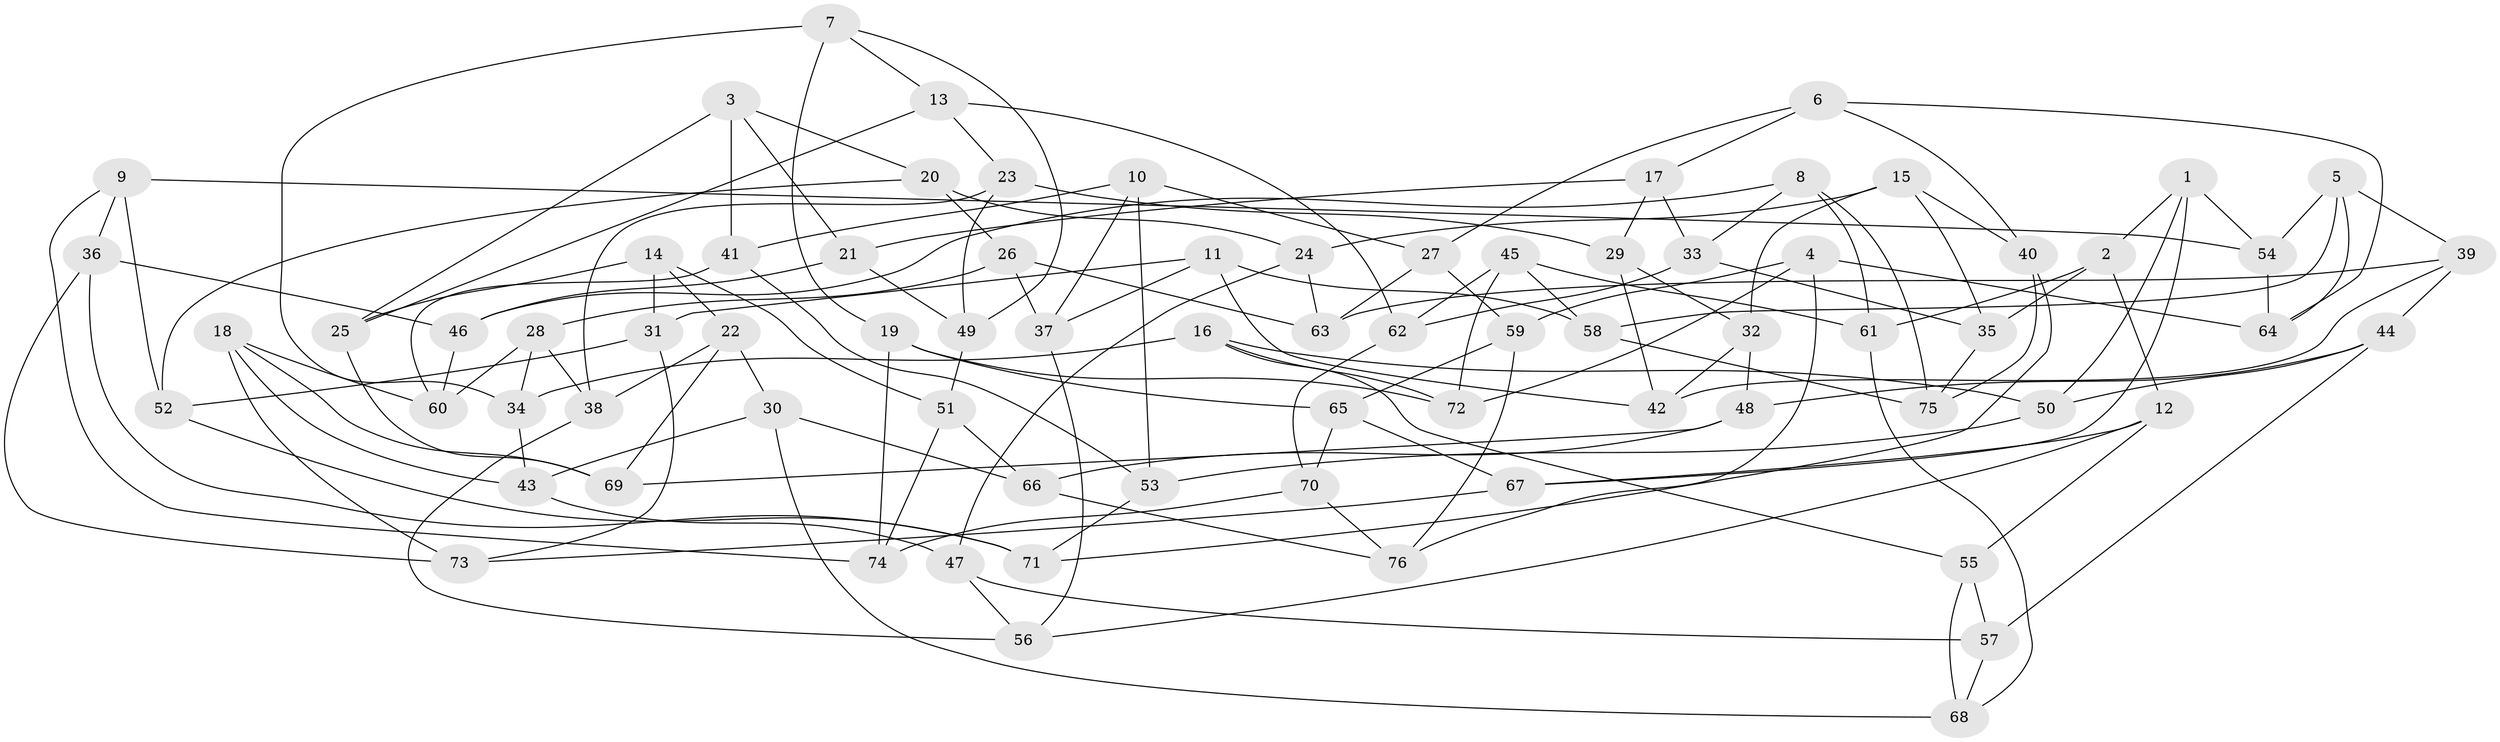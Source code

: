 // coarse degree distribution, {6: 0.18867924528301888, 4: 0.660377358490566, 3: 0.03773584905660377, 12: 0.018867924528301886, 7: 0.018867924528301886, 9: 0.018867924528301886, 5: 0.03773584905660377, 8: 0.018867924528301886}
// Generated by graph-tools (version 1.1) at 2025/20/03/04/25 18:20:31]
// undirected, 76 vertices, 152 edges
graph export_dot {
graph [start="1"]
  node [color=gray90,style=filled];
  1;
  2;
  3;
  4;
  5;
  6;
  7;
  8;
  9;
  10;
  11;
  12;
  13;
  14;
  15;
  16;
  17;
  18;
  19;
  20;
  21;
  22;
  23;
  24;
  25;
  26;
  27;
  28;
  29;
  30;
  31;
  32;
  33;
  34;
  35;
  36;
  37;
  38;
  39;
  40;
  41;
  42;
  43;
  44;
  45;
  46;
  47;
  48;
  49;
  50;
  51;
  52;
  53;
  54;
  55;
  56;
  57;
  58;
  59;
  60;
  61;
  62;
  63;
  64;
  65;
  66;
  67;
  68;
  69;
  70;
  71;
  72;
  73;
  74;
  75;
  76;
  1 -- 67;
  1 -- 2;
  1 -- 54;
  1 -- 50;
  2 -- 12;
  2 -- 61;
  2 -- 35;
  3 -- 21;
  3 -- 25;
  3 -- 20;
  3 -- 41;
  4 -- 76;
  4 -- 64;
  4 -- 59;
  4 -- 72;
  5 -- 54;
  5 -- 64;
  5 -- 39;
  5 -- 58;
  6 -- 64;
  6 -- 40;
  6 -- 17;
  6 -- 27;
  7 -- 19;
  7 -- 49;
  7 -- 13;
  7 -- 34;
  8 -- 33;
  8 -- 75;
  8 -- 61;
  8 -- 46;
  9 -- 52;
  9 -- 54;
  9 -- 74;
  9 -- 36;
  10 -- 53;
  10 -- 41;
  10 -- 37;
  10 -- 27;
  11 -- 31;
  11 -- 42;
  11 -- 58;
  11 -- 37;
  12 -- 67;
  12 -- 55;
  12 -- 56;
  13 -- 23;
  13 -- 25;
  13 -- 62;
  14 -- 31;
  14 -- 22;
  14 -- 51;
  14 -- 25;
  15 -- 35;
  15 -- 40;
  15 -- 32;
  15 -- 24;
  16 -- 72;
  16 -- 34;
  16 -- 55;
  16 -- 50;
  17 -- 21;
  17 -- 33;
  17 -- 29;
  18 -- 73;
  18 -- 69;
  18 -- 43;
  18 -- 60;
  19 -- 74;
  19 -- 72;
  19 -- 65;
  20 -- 26;
  20 -- 52;
  20 -- 24;
  21 -- 46;
  21 -- 49;
  22 -- 69;
  22 -- 38;
  22 -- 30;
  23 -- 29;
  23 -- 49;
  23 -- 38;
  24 -- 47;
  24 -- 63;
  25 -- 69;
  26 -- 63;
  26 -- 28;
  26 -- 37;
  27 -- 59;
  27 -- 63;
  28 -- 60;
  28 -- 38;
  28 -- 34;
  29 -- 32;
  29 -- 42;
  30 -- 68;
  30 -- 66;
  30 -- 43;
  31 -- 73;
  31 -- 52;
  32 -- 42;
  32 -- 48;
  33 -- 62;
  33 -- 35;
  34 -- 43;
  35 -- 75;
  36 -- 46;
  36 -- 73;
  36 -- 71;
  37 -- 56;
  38 -- 56;
  39 -- 63;
  39 -- 42;
  39 -- 44;
  40 -- 71;
  40 -- 75;
  41 -- 60;
  41 -- 53;
  43 -- 47;
  44 -- 50;
  44 -- 48;
  44 -- 57;
  45 -- 61;
  45 -- 58;
  45 -- 62;
  45 -- 72;
  46 -- 60;
  47 -- 57;
  47 -- 56;
  48 -- 69;
  48 -- 66;
  49 -- 51;
  50 -- 53;
  51 -- 66;
  51 -- 74;
  52 -- 71;
  53 -- 71;
  54 -- 64;
  55 -- 57;
  55 -- 68;
  57 -- 68;
  58 -- 75;
  59 -- 76;
  59 -- 65;
  61 -- 68;
  62 -- 70;
  65 -- 70;
  65 -- 67;
  66 -- 76;
  67 -- 73;
  70 -- 76;
  70 -- 74;
}
